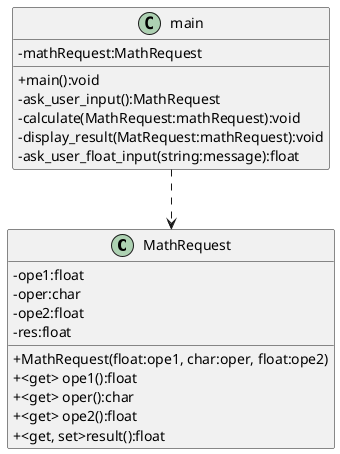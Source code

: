 @startuml
'https://plantuml.com/class-diagram
skinparam classAttributeIconSize 0

class MathRequest{
 - ope1:float
 - oper:char
 - ope2:float
 - res:float

 + MathRequest(float:ope1, char:oper, float:ope2)
 + <get> ope1():float
 + <get> oper():char
 + <get> ope2():float
 + <get, set>result():float
}

class main{
 -mathRequest:MathRequest

 +main():void
 -ask_user_input():MathRequest
 -calculate(MathRequest:mathRequest):void
 -display_result(MatRequest:mathRequest):void
 -ask_user_float_input(string:message):float
}

main .-> MathRequest

@enduml
